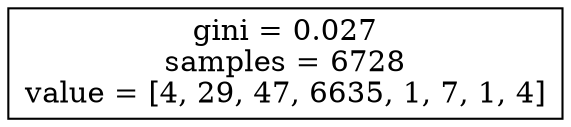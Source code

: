 digraph Tree {
node [shape=box] ;
0 [label="gini = 0.027\nsamples = 6728\nvalue = [4, 29, 47, 6635, 1, 7, 1, 4]"] ;
}